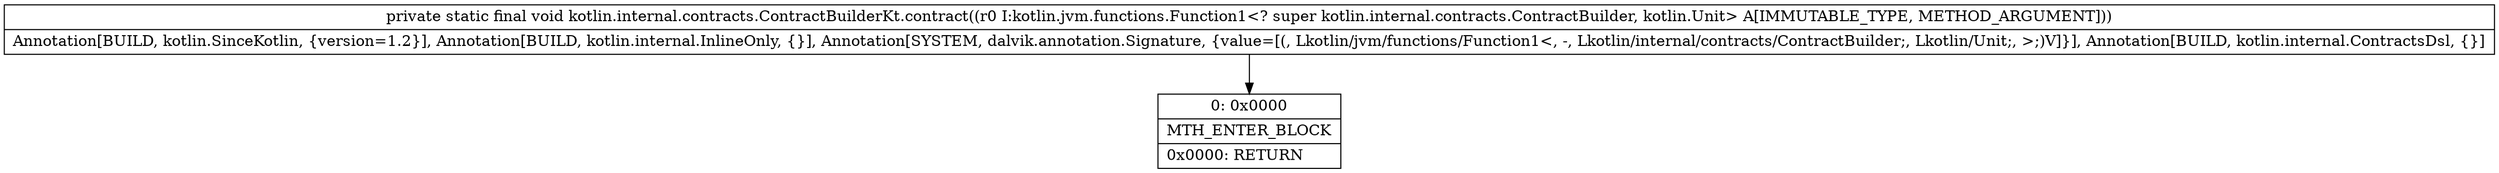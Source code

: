 digraph "CFG forkotlin.internal.contracts.ContractBuilderKt.contract(Lkotlin\/jvm\/functions\/Function1;)V" {
Node_0 [shape=record,label="{0\:\ 0x0000|MTH_ENTER_BLOCK\l|0x0000: RETURN   \l}"];
MethodNode[shape=record,label="{private static final void kotlin.internal.contracts.ContractBuilderKt.contract((r0 I:kotlin.jvm.functions.Function1\<? super kotlin.internal.contracts.ContractBuilder, kotlin.Unit\> A[IMMUTABLE_TYPE, METHOD_ARGUMENT]))  | Annotation[BUILD, kotlin.SinceKotlin, \{version=1.2\}], Annotation[BUILD, kotlin.internal.InlineOnly, \{\}], Annotation[SYSTEM, dalvik.annotation.Signature, \{value=[(, Lkotlin\/jvm\/functions\/Function1\<, \-, Lkotlin\/internal\/contracts\/ContractBuilder;, Lkotlin\/Unit;, \>;)V]\}], Annotation[BUILD, kotlin.internal.ContractsDsl, \{\}]\l}"];
MethodNode -> Node_0;
}

